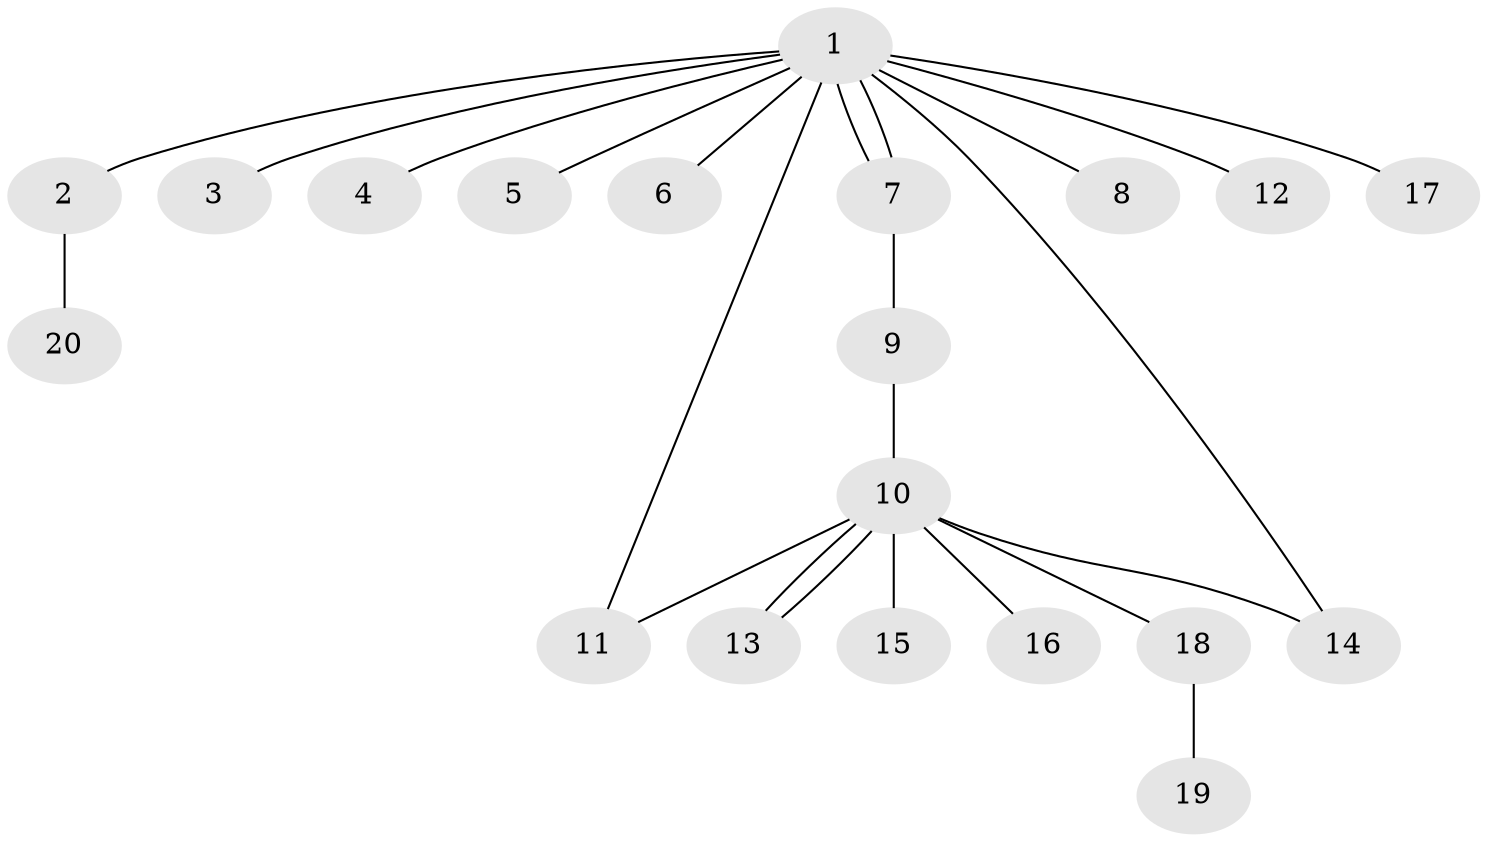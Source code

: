 // Generated by graph-tools (version 1.1) at 2025/46/02/15/25 05:46:28]
// undirected, 20 vertices, 23 edges
graph export_dot {
graph [start="1"]
  node [color=gray90,style=filled];
  1;
  2;
  3;
  4;
  5;
  6;
  7;
  8;
  9;
  10;
  11;
  12;
  13;
  14;
  15;
  16;
  17;
  18;
  19;
  20;
  1 -- 2;
  1 -- 3;
  1 -- 4;
  1 -- 5;
  1 -- 6;
  1 -- 7;
  1 -- 7;
  1 -- 8;
  1 -- 11;
  1 -- 12;
  1 -- 14;
  1 -- 17;
  2 -- 20;
  7 -- 9;
  9 -- 10;
  10 -- 11;
  10 -- 13;
  10 -- 13;
  10 -- 14;
  10 -- 15;
  10 -- 16;
  10 -- 18;
  18 -- 19;
}
